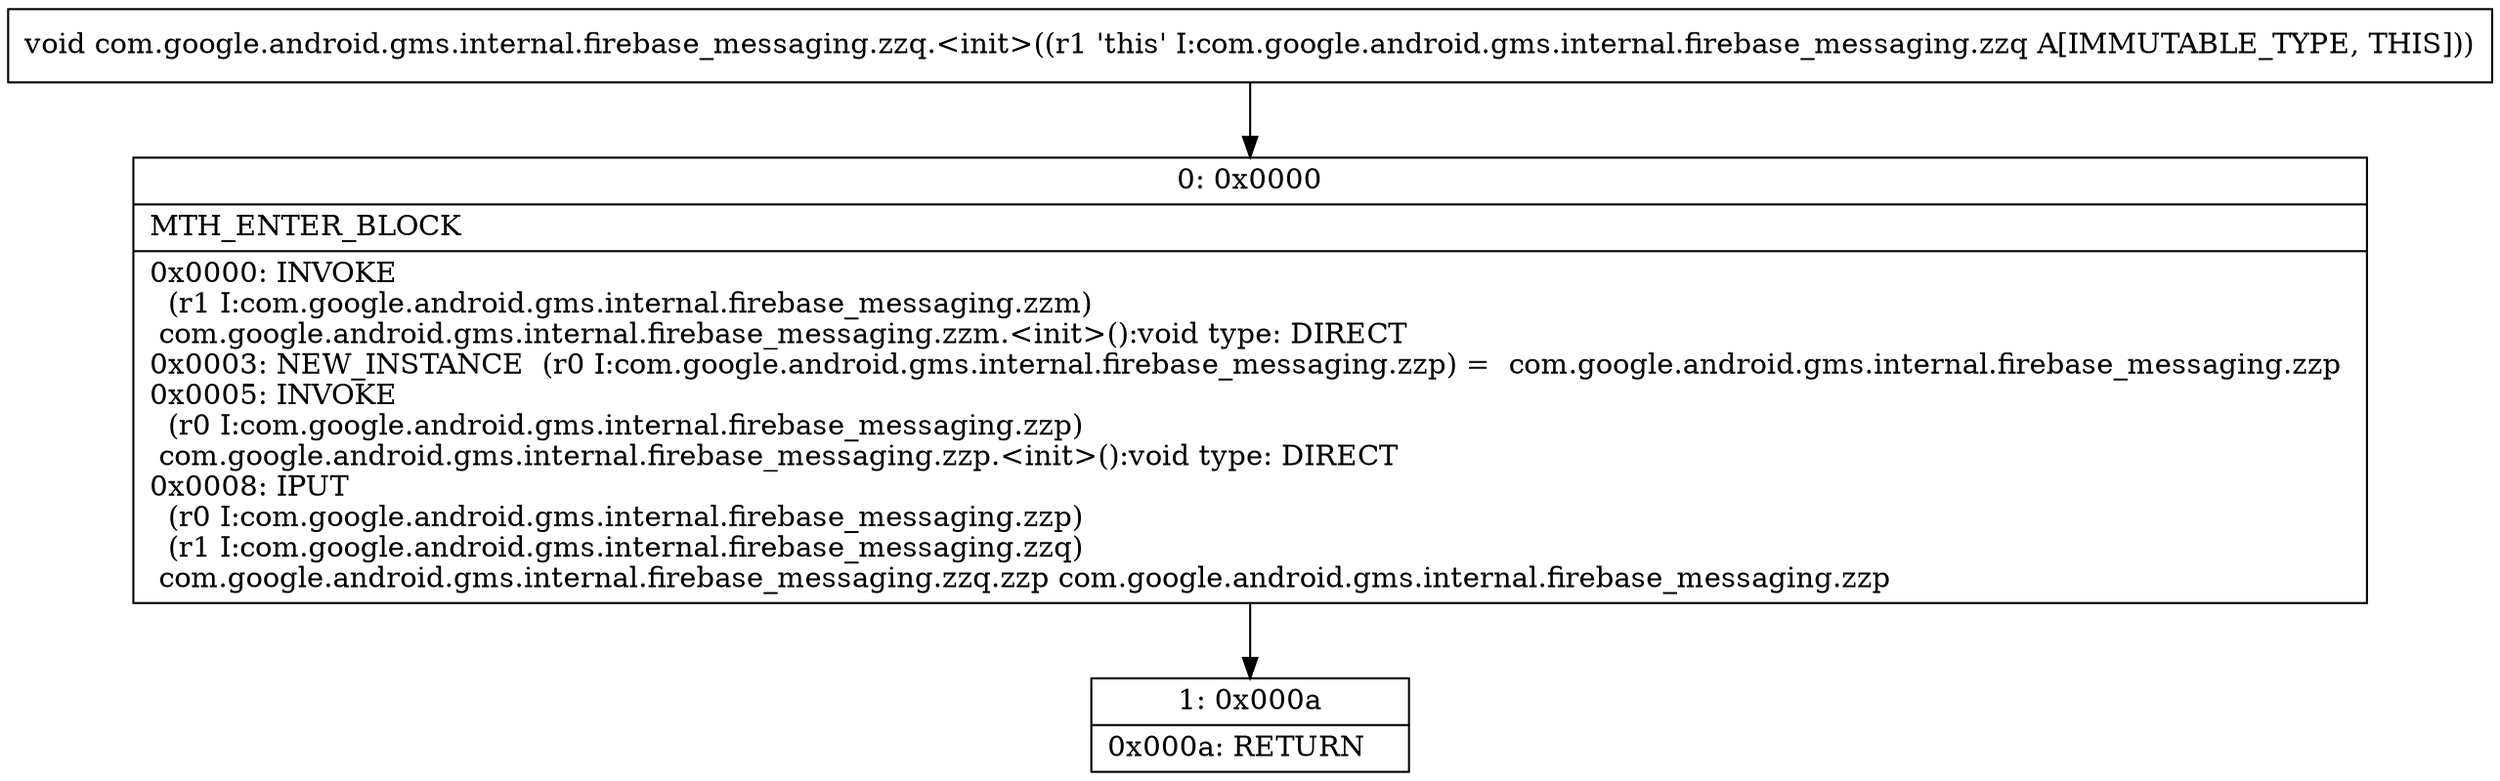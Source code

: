 digraph "CFG forcom.google.android.gms.internal.firebase_messaging.zzq.\<init\>()V" {
Node_0 [shape=record,label="{0\:\ 0x0000|MTH_ENTER_BLOCK\l|0x0000: INVOKE  \l  (r1 I:com.google.android.gms.internal.firebase_messaging.zzm)\l com.google.android.gms.internal.firebase_messaging.zzm.\<init\>():void type: DIRECT \l0x0003: NEW_INSTANCE  (r0 I:com.google.android.gms.internal.firebase_messaging.zzp) =  com.google.android.gms.internal.firebase_messaging.zzp \l0x0005: INVOKE  \l  (r0 I:com.google.android.gms.internal.firebase_messaging.zzp)\l com.google.android.gms.internal.firebase_messaging.zzp.\<init\>():void type: DIRECT \l0x0008: IPUT  \l  (r0 I:com.google.android.gms.internal.firebase_messaging.zzp)\l  (r1 I:com.google.android.gms.internal.firebase_messaging.zzq)\l com.google.android.gms.internal.firebase_messaging.zzq.zzp com.google.android.gms.internal.firebase_messaging.zzp \l}"];
Node_1 [shape=record,label="{1\:\ 0x000a|0x000a: RETURN   \l}"];
MethodNode[shape=record,label="{void com.google.android.gms.internal.firebase_messaging.zzq.\<init\>((r1 'this' I:com.google.android.gms.internal.firebase_messaging.zzq A[IMMUTABLE_TYPE, THIS])) }"];
MethodNode -> Node_0;
Node_0 -> Node_1;
}


